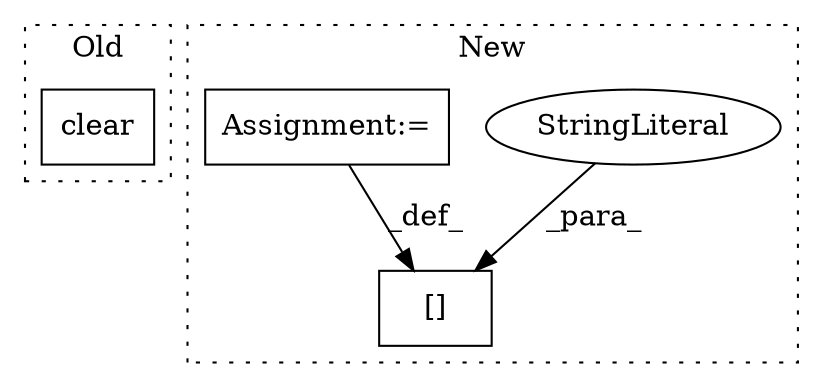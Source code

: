digraph G {
subgraph cluster0 {
1 [label="clear" a="32" s="4232" l="7" shape="box"];
label = "Old";
style="dotted";
}
subgraph cluster1 {
2 [label="[]" a="2" s="4365,4406" l="20,1" shape="box"];
3 [label="StringLiteral" a="45" s="4385" l="21" shape="ellipse"];
4 [label="Assignment:=" a="7" s="4407" l="1" shape="box"];
label = "New";
style="dotted";
}
3 -> 2 [label="_para_"];
4 -> 2 [label="_def_"];
}